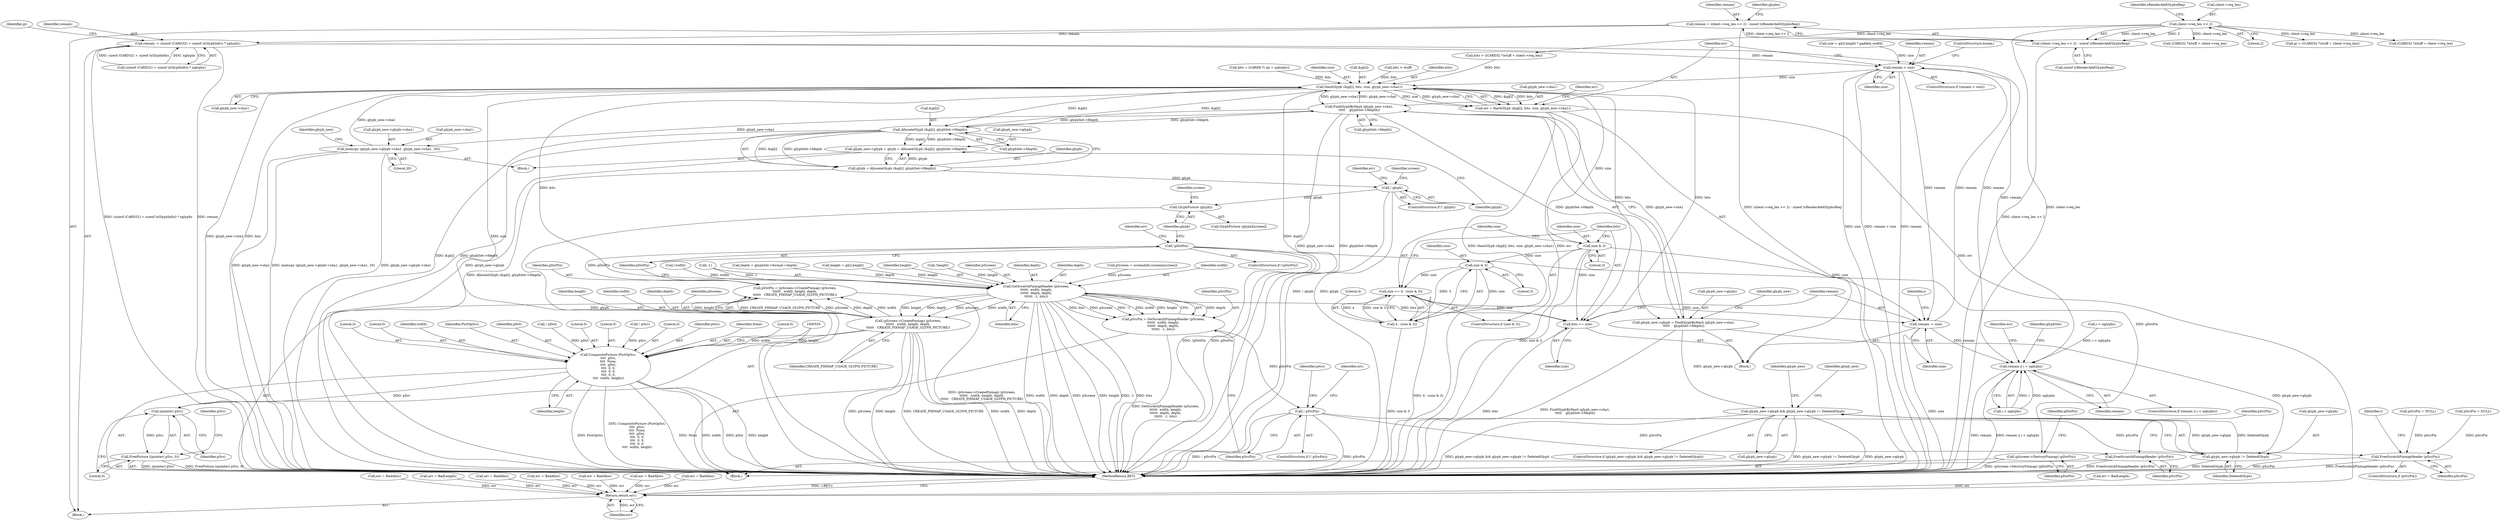 digraph "0_xserver_5725849a1b427cd4a72b84e57f211edb35838718@API" {
"1000221" [label="(Call,remain = (client->req_len << 2) - sizeof (xRenderAddGlyphsReq))"];
"1000223" [label="(Call,(client->req_len << 2) - sizeof (xRenderAddGlyphsReq))"];
"1000224" [label="(Call,client->req_len << 2)"];
"1000255" [label="(Call,remain -= (sizeof (CARD32) + sizeof (xGlyphInfo)) * nglyphs)"];
"1000318" [label="(Call,remain < size)"];
"1000324" [label="(Call,HashGlyph (&gi[i], bits, size, glyph_new->sha1))"];
"1000322" [label="(Call,err = HashGlyph (&gi[i], bits, size, glyph_new->sha1))"];
"1000696" [label="(Return,return err;)"];
"1000341" [label="(Call,FindGlyphByHash (glyph_new->sha1,\n\t\t\t\t\t    glyphSet->fdepth))"];
"1000337" [label="(Call,glyph_new->glyph = FindGlyphByHash (glyph_new->sha1,\n\t\t\t\t\t    glyphSet->fdepth))"];
"1000349" [label="(Call,glyph_new->glyph && glyph_new->glyph != DeletedGlyph)"];
"1000353" [label="(Call,glyph_new->glyph != DeletedGlyph)"];
"1000378" [label="(Call,AllocateGlyph (&gi[i], glyphSet->fdepth))"];
"1000372" [label="(Call,glyph_new->glyph = glyph = AllocateGlyph (&gi[i], glyphSet->fdepth))"];
"1000376" [label="(Call,glyph = AllocateGlyph (&gi[i], glyphSet->fdepth))"];
"1000387" [label="(Call,! glyph)"];
"1000507" [label="(Call,GlyphPicture (glyph))"];
"1000566" [label="(Call,memcpy (glyph_new->glyph->sha1, glyph_new->sha1, 20))"];
"1000448" [label="(Call,GetScratchPixmapHeader (pScreen,\n\t\t\t\t\t\t  width, height,\n\t\t\t\t\t\t  depth, depth,\n\t\t\t\t\t\t  -1, bits))"];
"1000446" [label="(Call,pSrcPix = GetScratchPixmapHeader (pScreen,\n\t\t\t\t\t\t  width, height,\n\t\t\t\t\t\t  depth, depth,\n\t\t\t\t\t\t  -1, bits))"];
"1000458" [label="(Call,! pSrcPix)"];
"1000561" [label="(Call,FreeScratchPixmapHeader (pSrcPix))"];
"1000660" [label="(Call,FreeScratchPixmapHeader (pSrcPix))"];
"1000491" [label="(Call,(pScreen->CreatePixmap) (pScreen,\n\t\t\t\t\t\t   width, height, depth,\n\t\t\t\t\t\t   CREATE_PIXMAP_USAGE_GLYPH_PICTURE))"];
"1000489" [label="(Call,pDstPix = (pScreen->CreatePixmap) (pScreen,\n\t\t\t\t\t\t   width, height, depth,\n\t\t\t\t\t\t   CREATE_PIXMAP_USAGE_GLYPH_PICTURE))"];
"1000498" [label="(Call,!pDstPix)"];
"1000527" [label="(Call,(pScreen->DestroyPixmap) (pDstPix))"];
"1000540" [label="(Call,CompositePicture (PictOpSrc,\n\t\t\t\t  pSrc,\n\t\t\t\t  None,\n\t\t\t\t  pDst,\n\t\t\t\t  0, 0,\n\t\t\t\t  0, 0,\n\t\t\t\t  0, 0,\n\t\t\t\t  width, height))"];
"1000554" [label="(Call,(pointer) pSrc)"];
"1000553" [label="(Call,FreePicture ((pointer) pSrc, 0))"];
"1000594" [label="(Call,bits += size)"];
"1000584" [label="(Call,size & 3)"];
"1000591" [label="(Call,size & 3)"];
"1000587" [label="(Call,size += 4 - (size & 3))"];
"1000597" [label="(Call,remain -= size)"];
"1000601" [label="(Call,remain || i < nglyphs)"];
"1000589" [label="(Call,4 - (size & 3))"];
"1000509" [label="(Identifier,screen)"];
"1000607" [label="(Call,err = BadLength)"];
"1000415" [label="(Call,height = gi[i].height)"];
"1000228" [label="(Literal,2)"];
"1000664" [label="(Identifier,i)"];
"1000492" [label="(Identifier,pScreen)"];
"1000378" [label="(Call,AllocateGlyph (&gi[i], glyphSet->fdepth))"];
"1000594" [label="(Call,bits += size)"];
"1000541" [label="(Identifier,PictOpSrc)"];
"1000376" [label="(Call,glyph = AllocateGlyph (&gi[i], glyphSet->fdepth))"];
"1000603" [label="(Call,i < nglyphs)"];
"1000348" [label="(ControlStructure,if (glyph_new->glyph && glyph_new->glyph != DeletedGlyph))"];
"1000224" [label="(Call,client->req_len << 2)"];
"1000696" [label="(Return,return err;)"];
"1000590" [label="(Literal,4)"];
"1000660" [label="(Call,FreeScratchPixmapHeader (pSrcPix))"];
"1000544" [label="(Identifier,pDst)"];
"1000658" [label="(ControlStructure,if (pSrcPix))"];
"1000350" [label="(Call,glyph_new->glyph)"];
"1000221" [label="(Call,remain = (client->req_len << 2) - sizeof (xRenderAddGlyphsReq))"];
"1000229" [label="(Call,sizeof (xRenderAddGlyphsReq))"];
"1000319" [label="(Identifier,remain)"];
"1000105" [label="(Block,)"];
"1000498" [label="(Call,!pDstPix)"];
"1000598" [label="(Identifier,remain)"];
"1000361" [label="(Identifier,glyph_new)"];
"1000330" [label="(Identifier,size)"];
"1000561" [label="(Call,FreeScratchPixmapHeader (pSrcPix))"];
"1000586" [label="(Literal,3)"];
"1000599" [label="(Identifier,size)"];
"1000285" [label="(Call,(CARD32 *)stuff + client->req_len)"];
"1000255" [label="(Call,remain -= (sizeof (CARD32) + sizeof (xGlyphInfo)) * nglyphs)"];
"1000223" [label="(Call,(client->req_len << 2) - sizeof (xRenderAddGlyphsReq))"];
"1000553" [label="(Call,FreePicture ((pointer) pSrc, 0))"];
"1000507" [label="(Call,GlyphPicture (glyph))"];
"1000405" [label="(Block,)"];
"1000491" [label="(Call,(pScreen->CreatePixmap) (pScreen,\n\t\t\t\t\t\t   width, height, depth,\n\t\t\t\t\t\t   CREATE_PIXMAP_USAGE_GLYPH_PICTURE))"];
"1000447" [label="(Identifier,pSrcPix)"];
"1000338" [label="(Call,glyph_new->glyph)"];
"1000661" [label="(Identifier,pSrcPix)"];
"1000325" [label="(Call,&gi[i])"];
"1000489" [label="(Call,pDstPix = (pScreen->CreatePixmap) (pScreen,\n\t\t\t\t\t\t   width, height, depth,\n\t\t\t\t\t\t   CREATE_PIXMAP_USAGE_GLYPH_PICTURE))"];
"1000322" [label="(Call,err = HashGlyph (&gi[i], bits, size, glyph_new->sha1))"];
"1000533" [label="(Call,! pDst)"];
"1000323" [label="(Identifier,err)"];
"1000462" [label="(Identifier,err)"];
"1000562" [label="(Identifier,pSrcPix)"];
"1000365" [label="(Block,)"];
"1000331" [label="(Call,glyph_new->sha1)"];
"1000501" [label="(Call,err = BadAlloc)"];
"1000593" [label="(Literal,3)"];
"1000386" [label="(ControlStructure,if (! glyph))"];
"1000698" [label="(MethodReturn,RET)"];
"1000545" [label="(Literal,0)"];
"1000608" [label="(Identifier,err)"];
"1000222" [label="(Identifier,remain)"];
"1000280" [label="(Call,bits < stuff)"];
"1000559" [label="(Identifier,pSrc)"];
"1000588" [label="(Identifier,size)"];
"1000293" [label="(Call,err = BadLength)"];
"1000502" [label="(Identifier,err)"];
"1000494" [label="(Identifier,height)"];
"1000602" [label="(Identifier,remain)"];
"1000131" [label="(Call,pSrcPix = NULL)"];
"1000379" [label="(Call,&gi[i])"];
"1000546" [label="(Literal,0)"];
"1000572" [label="(Call,glyph_new->sha1)"];
"1000388" [label="(Identifier,glyph)"];
"1000564" [label="(Identifier,pSrcPix)"];
"1000497" [label="(ControlStructure,if (!pDstPix))"];
"1000383" [label="(Call,glyphSet->fdepth)"];
"1000493" [label="(Identifier,width)"];
"1000482" [label="(Call,! pSrc)"];
"1000601" [label="(Call,remain || i < nglyphs)"];
"1000591" [label="(Call,size & 3)"];
"1000557" [label="(Literal,0)"];
"1000387" [label="(Call,! glyph)"];
"1000317" [label="(ControlStructure,if (remain < size))"];
"1000306" [label="(Block,)"];
"1000270" [label="(Call,gi > ((CARD32 *)stuff + client->req_len))"];
"1000552" [label="(Identifier,height)"];
"1000341" [label="(Call,FindGlyphByHash (glyph_new->sha1,\n\t\t\t\t\t    glyphSet->fdepth))"];
"1000353" [label="(Call,glyph_new->glyph != DeletedGlyph)"];
"1000459" [label="(Identifier,pSrcPix)"];
"1000466" [label="(Identifier,pSrc)"];
"1000496" [label="(Identifier,CREATE_PIXMAP_USAGE_GLYPH_PICTURE)"];
"1000540" [label="(Call,CompositePicture (PictOpSrc,\n\t\t\t\t  pSrc,\n\t\t\t\t  None,\n\t\t\t\t  pDst,\n\t\t\t\t  0, 0,\n\t\t\t\t  0, 0,\n\t\t\t\t  0, 0,\n\t\t\t\t  width, height))"];
"1000321" [label="(ControlStructure,break;)"];
"1000578" [label="(Identifier,glyph_new)"];
"1000390" [label="(Call,err = BadAlloc)"];
"1000585" [label="(Identifier,size)"];
"1000451" [label="(Identifier,height)"];
"1000506" [label="(Call,GlyphPicture (glyph)[screen])"];
"1000508" [label="(Identifier,glyph)"];
"1000283" [label="(Call,bits > ((CARD32 *)stuff + client->req_len))"];
"1000485" [label="(Call,err = BadAlloc)"];
"1000230" [label="(Identifier,xRenderAddGlyphsReq)"];
"1000567" [label="(Call,glyph_new->glyph->sha1)"];
"1000256" [label="(Identifier,remain)"];
"1000550" [label="(Literal,0)"];
"1000436" [label="(Call,!height)"];
"1000351" [label="(Identifier,glyph_new)"];
"1000357" [label="(Identifier,DeletedGlyph)"];
"1000614" [label="(Identifier,glyphSet)"];
"1000587" [label="(Call,size += 4 - (size & 3))"];
"1000335" [label="(Identifier,err)"];
"1000456" [label="(Identifier,bits)"];
"1000448" [label="(Call,GetScratchPixmapHeader (pScreen,\n\t\t\t\t\t\t  width, height,\n\t\t\t\t\t\t  depth, depth,\n\t\t\t\t\t\t  -1, bits))"];
"1000461" [label="(Call,err = BadAlloc)"];
"1000458" [label="(Call,! pSrcPix)"];
"1000449" [label="(Identifier,pScreen)"];
"1000490" [label="(Identifier,pDstPix)"];
"1000542" [label="(Identifier,pSrc)"];
"1000543" [label="(Identifier,None)"];
"1000556" [label="(Identifier,pSrc)"];
"1000592" [label="(Identifier,size)"];
"1000345" [label="(Call,glyphSet->fdepth)"];
"1000452" [label="(Identifier,depth)"];
"1000697" [label="(Identifier,err)"];
"1000575" [label="(Literal,20)"];
"1000495" [label="(Identifier,depth)"];
"1000232" [label="(Identifier,glyphs)"];
"1000548" [label="(Literal,0)"];
"1000324" [label="(Call,HashGlyph (&gi[i], bits, size, glyph_new->sha1))"];
"1000453" [label="(Identifier,depth)"];
"1000457" [label="(ControlStructure,if (! pSrcPix))"];
"1000527" [label="(Call,(pScreen->DestroyPixmap) (pDstPix))"];
"1000354" [label="(Call,glyph_new->glyph)"];
"1000267" [label="(Identifier,gi)"];
"1000499" [label="(Identifier,pDstPix)"];
"1000563" [label="(Call,pSrcPix = NULL)"];
"1000617" [label="(Call,err = BadAlloc)"];
"1000439" [label="(Call,pScreen = screenInfo.screens[screen])"];
"1000342" [label="(Call,glyph_new->sha1)"];
"1000536" [label="(Call,err = BadAlloc)"];
"1000597" [label="(Call,remain -= size)"];
"1000549" [label="(Literal,0)"];
"1000369" [label="(Identifier,glyph_new)"];
"1000320" [label="(Identifier,size)"];
"1000566" [label="(Call,memcpy (glyph_new->glyph->sha1, glyph_new->sha1, 20))"];
"1000583" [label="(ControlStructure,if (size & 3))"];
"1000547" [label="(Literal,0)"];
"1000305" [label="(Identifier,i)"];
"1000318" [label="(Call,remain < size)"];
"1000450" [label="(Identifier,width)"];
"1000551" [label="(Identifier,width)"];
"1000595" [label="(Identifier,bits)"];
"1000434" [label="(Call,!width)"];
"1000530" [label="(Identifier,pDstPix)"];
"1000257" [label="(Call,(sizeof (CARD32) + sizeof (xGlyphInfo)) * nglyphs)"];
"1000372" [label="(Call,glyph_new->glyph = glyph = AllocateGlyph (&gi[i], glyphSet->fdepth))"];
"1000272" [label="(Call,(CARD32 *)stuff + client->req_len)"];
"1000329" [label="(Identifier,bits)"];
"1000528" [label="(Identifier,pDstPix)"];
"1000596" [label="(Identifier,size)"];
"1000454" [label="(Call,-1)"];
"1000225" [label="(Call,client->req_len)"];
"1000554" [label="(Call,(pointer) pSrc)"];
"1000600" [label="(ControlStructure,if (remain || i < nglyphs))"];
"1000391" [label="(Identifier,err)"];
"1000423" [label="(Call,depth = glyphSet->format->depth)"];
"1000301" [label="(Call,i < nglyphs)"];
"1000589" [label="(Call,4 - (size & 3))"];
"1000446" [label="(Call,pSrcPix = GetScratchPixmapHeader (pScreen,\n\t\t\t\t\t\t  width, height,\n\t\t\t\t\t\t  depth, depth,\n\t\t\t\t\t\t  -1, bits))"];
"1000349" [label="(Call,glyph_new->glyph && glyph_new->glyph != DeletedGlyph)"];
"1000377" [label="(Identifier,glyph)"];
"1000337" [label="(Call,glyph_new->glyph = FindGlyphByHash (glyph_new->sha1,\n\t\t\t\t\t    glyphSet->fdepth))"];
"1000373" [label="(Call,glyph_new->glyph)"];
"1000248" [label="(Call,bits = (CARD8 *) (gi + nglyphs))"];
"1000308" [label="(Call,size = gi[i].height * padded_width)"];
"1000584" [label="(Call,size & 3)"];
"1000396" [label="(Identifier,screen)"];
"1000221" -> "1000105"  [label="AST: "];
"1000221" -> "1000223"  [label="CFG: "];
"1000222" -> "1000221"  [label="AST: "];
"1000223" -> "1000221"  [label="AST: "];
"1000232" -> "1000221"  [label="CFG: "];
"1000221" -> "1000698"  [label="DDG: (client->req_len << 2) - sizeof (xRenderAddGlyphsReq)"];
"1000223" -> "1000221"  [label="DDG: client->req_len << 2"];
"1000221" -> "1000255"  [label="DDG: remain"];
"1000223" -> "1000229"  [label="CFG: "];
"1000224" -> "1000223"  [label="AST: "];
"1000229" -> "1000223"  [label="AST: "];
"1000223" -> "1000698"  [label="DDG: client->req_len << 2"];
"1000224" -> "1000223"  [label="DDG: client->req_len"];
"1000224" -> "1000223"  [label="DDG: 2"];
"1000224" -> "1000228"  [label="CFG: "];
"1000225" -> "1000224"  [label="AST: "];
"1000228" -> "1000224"  [label="AST: "];
"1000230" -> "1000224"  [label="CFG: "];
"1000224" -> "1000698"  [label="DDG: client->req_len"];
"1000224" -> "1000270"  [label="DDG: client->req_len"];
"1000224" -> "1000272"  [label="DDG: client->req_len"];
"1000224" -> "1000283"  [label="DDG: client->req_len"];
"1000224" -> "1000285"  [label="DDG: client->req_len"];
"1000255" -> "1000105"  [label="AST: "];
"1000255" -> "1000257"  [label="CFG: "];
"1000256" -> "1000255"  [label="AST: "];
"1000257" -> "1000255"  [label="AST: "];
"1000267" -> "1000255"  [label="CFG: "];
"1000255" -> "1000698"  [label="DDG: (sizeof (CARD32) + sizeof (xGlyphInfo)) * nglyphs"];
"1000255" -> "1000698"  [label="DDG: remain"];
"1000257" -> "1000255"  [label="DDG: sizeof (CARD32) + sizeof (xGlyphInfo)"];
"1000257" -> "1000255"  [label="DDG: nglyphs"];
"1000255" -> "1000318"  [label="DDG: remain"];
"1000255" -> "1000601"  [label="DDG: remain"];
"1000318" -> "1000317"  [label="AST: "];
"1000318" -> "1000320"  [label="CFG: "];
"1000319" -> "1000318"  [label="AST: "];
"1000320" -> "1000318"  [label="AST: "];
"1000321" -> "1000318"  [label="CFG: "];
"1000323" -> "1000318"  [label="CFG: "];
"1000318" -> "1000698"  [label="DDG: remain < size"];
"1000318" -> "1000698"  [label="DDG: remain"];
"1000318" -> "1000698"  [label="DDG: size"];
"1000597" -> "1000318"  [label="DDG: remain"];
"1000308" -> "1000318"  [label="DDG: size"];
"1000318" -> "1000324"  [label="DDG: size"];
"1000318" -> "1000597"  [label="DDG: remain"];
"1000318" -> "1000601"  [label="DDG: remain"];
"1000324" -> "1000322"  [label="AST: "];
"1000324" -> "1000331"  [label="CFG: "];
"1000325" -> "1000324"  [label="AST: "];
"1000329" -> "1000324"  [label="AST: "];
"1000330" -> "1000324"  [label="AST: "];
"1000331" -> "1000324"  [label="AST: "];
"1000322" -> "1000324"  [label="CFG: "];
"1000324" -> "1000698"  [label="DDG: glyph_new->sha1"];
"1000324" -> "1000698"  [label="DDG: bits"];
"1000324" -> "1000698"  [label="DDG: size"];
"1000324" -> "1000698"  [label="DDG: &gi[i]"];
"1000324" -> "1000322"  [label="DDG: &gi[i]"];
"1000324" -> "1000322"  [label="DDG: bits"];
"1000324" -> "1000322"  [label="DDG: size"];
"1000324" -> "1000322"  [label="DDG: glyph_new->sha1"];
"1000378" -> "1000324"  [label="DDG: &gi[i]"];
"1000280" -> "1000324"  [label="DDG: bits"];
"1000248" -> "1000324"  [label="DDG: bits"];
"1000283" -> "1000324"  [label="DDG: bits"];
"1000594" -> "1000324"  [label="DDG: bits"];
"1000341" -> "1000324"  [label="DDG: glyph_new->sha1"];
"1000566" -> "1000324"  [label="DDG: glyph_new->sha1"];
"1000324" -> "1000341"  [label="DDG: glyph_new->sha1"];
"1000324" -> "1000378"  [label="DDG: &gi[i]"];
"1000324" -> "1000448"  [label="DDG: bits"];
"1000324" -> "1000584"  [label="DDG: size"];
"1000324" -> "1000594"  [label="DDG: bits"];
"1000322" -> "1000306"  [label="AST: "];
"1000323" -> "1000322"  [label="AST: "];
"1000335" -> "1000322"  [label="CFG: "];
"1000322" -> "1000698"  [label="DDG: HashGlyph (&gi[i], bits, size, glyph_new->sha1)"];
"1000322" -> "1000698"  [label="DDG: err"];
"1000322" -> "1000696"  [label="DDG: err"];
"1000696" -> "1000105"  [label="AST: "];
"1000696" -> "1000697"  [label="CFG: "];
"1000697" -> "1000696"  [label="AST: "];
"1000698" -> "1000696"  [label="CFG: "];
"1000696" -> "1000698"  [label="DDG: <RET>"];
"1000697" -> "1000696"  [label="DDG: err"];
"1000485" -> "1000696"  [label="DDG: err"];
"1000293" -> "1000696"  [label="DDG: err"];
"1000617" -> "1000696"  [label="DDG: err"];
"1000607" -> "1000696"  [label="DDG: err"];
"1000501" -> "1000696"  [label="DDG: err"];
"1000461" -> "1000696"  [label="DDG: err"];
"1000536" -> "1000696"  [label="DDG: err"];
"1000390" -> "1000696"  [label="DDG: err"];
"1000341" -> "1000337"  [label="AST: "];
"1000341" -> "1000345"  [label="CFG: "];
"1000342" -> "1000341"  [label="AST: "];
"1000345" -> "1000341"  [label="AST: "];
"1000337" -> "1000341"  [label="CFG: "];
"1000341" -> "1000698"  [label="DDG: glyph_new->sha1"];
"1000341" -> "1000698"  [label="DDG: glyphSet->fdepth"];
"1000341" -> "1000337"  [label="DDG: glyph_new->sha1"];
"1000341" -> "1000337"  [label="DDG: glyphSet->fdepth"];
"1000378" -> "1000341"  [label="DDG: glyphSet->fdepth"];
"1000341" -> "1000378"  [label="DDG: glyphSet->fdepth"];
"1000341" -> "1000566"  [label="DDG: glyph_new->sha1"];
"1000337" -> "1000306"  [label="AST: "];
"1000338" -> "1000337"  [label="AST: "];
"1000351" -> "1000337"  [label="CFG: "];
"1000337" -> "1000698"  [label="DDG: FindGlyphByHash (glyph_new->sha1,\n\t\t\t\t\t    glyphSet->fdepth)"];
"1000337" -> "1000349"  [label="DDG: glyph_new->glyph"];
"1000337" -> "1000353"  [label="DDG: glyph_new->glyph"];
"1000349" -> "1000348"  [label="AST: "];
"1000349" -> "1000350"  [label="CFG: "];
"1000349" -> "1000353"  [label="CFG: "];
"1000350" -> "1000349"  [label="AST: "];
"1000353" -> "1000349"  [label="AST: "];
"1000361" -> "1000349"  [label="CFG: "];
"1000369" -> "1000349"  [label="CFG: "];
"1000349" -> "1000698"  [label="DDG: glyph_new->glyph && glyph_new->glyph != DeletedGlyph"];
"1000349" -> "1000698"  [label="DDG: glyph_new->glyph != DeletedGlyph"];
"1000349" -> "1000698"  [label="DDG: glyph_new->glyph"];
"1000353" -> "1000349"  [label="DDG: glyph_new->glyph"];
"1000353" -> "1000349"  [label="DDG: DeletedGlyph"];
"1000353" -> "1000357"  [label="CFG: "];
"1000354" -> "1000353"  [label="AST: "];
"1000357" -> "1000353"  [label="AST: "];
"1000353" -> "1000698"  [label="DDG: DeletedGlyph"];
"1000378" -> "1000376"  [label="AST: "];
"1000378" -> "1000383"  [label="CFG: "];
"1000379" -> "1000378"  [label="AST: "];
"1000383" -> "1000378"  [label="AST: "];
"1000376" -> "1000378"  [label="CFG: "];
"1000378" -> "1000698"  [label="DDG: glyphSet->fdepth"];
"1000378" -> "1000698"  [label="DDG: &gi[i]"];
"1000378" -> "1000372"  [label="DDG: &gi[i]"];
"1000378" -> "1000372"  [label="DDG: glyphSet->fdepth"];
"1000378" -> "1000376"  [label="DDG: &gi[i]"];
"1000378" -> "1000376"  [label="DDG: glyphSet->fdepth"];
"1000372" -> "1000365"  [label="AST: "];
"1000372" -> "1000376"  [label="CFG: "];
"1000373" -> "1000372"  [label="AST: "];
"1000376" -> "1000372"  [label="AST: "];
"1000388" -> "1000372"  [label="CFG: "];
"1000372" -> "1000698"  [label="DDG: glyph_new->glyph"];
"1000376" -> "1000372"  [label="DDG: glyph"];
"1000377" -> "1000376"  [label="AST: "];
"1000376" -> "1000698"  [label="DDG: AllocateGlyph (&gi[i], glyphSet->fdepth)"];
"1000376" -> "1000387"  [label="DDG: glyph"];
"1000387" -> "1000386"  [label="AST: "];
"1000387" -> "1000388"  [label="CFG: "];
"1000388" -> "1000387"  [label="AST: "];
"1000391" -> "1000387"  [label="CFG: "];
"1000396" -> "1000387"  [label="CFG: "];
"1000387" -> "1000698"  [label="DDG: glyph"];
"1000387" -> "1000698"  [label="DDG: ! glyph"];
"1000387" -> "1000507"  [label="DDG: glyph"];
"1000507" -> "1000506"  [label="AST: "];
"1000507" -> "1000508"  [label="CFG: "];
"1000508" -> "1000507"  [label="AST: "];
"1000509" -> "1000507"  [label="CFG: "];
"1000507" -> "1000698"  [label="DDG: glyph"];
"1000566" -> "1000365"  [label="AST: "];
"1000566" -> "1000575"  [label="CFG: "];
"1000567" -> "1000566"  [label="AST: "];
"1000572" -> "1000566"  [label="AST: "];
"1000575" -> "1000566"  [label="AST: "];
"1000578" -> "1000566"  [label="CFG: "];
"1000566" -> "1000698"  [label="DDG: memcpy (glyph_new->glyph->sha1, glyph_new->sha1, 20)"];
"1000566" -> "1000698"  [label="DDG: glyph_new->glyph->sha1"];
"1000566" -> "1000698"  [label="DDG: glyph_new->sha1"];
"1000448" -> "1000446"  [label="AST: "];
"1000448" -> "1000456"  [label="CFG: "];
"1000449" -> "1000448"  [label="AST: "];
"1000450" -> "1000448"  [label="AST: "];
"1000451" -> "1000448"  [label="AST: "];
"1000452" -> "1000448"  [label="AST: "];
"1000453" -> "1000448"  [label="AST: "];
"1000454" -> "1000448"  [label="AST: "];
"1000456" -> "1000448"  [label="AST: "];
"1000446" -> "1000448"  [label="CFG: "];
"1000448" -> "1000698"  [label="DDG: width"];
"1000448" -> "1000698"  [label="DDG: depth"];
"1000448" -> "1000698"  [label="DDG: pScreen"];
"1000448" -> "1000698"  [label="DDG: height"];
"1000448" -> "1000698"  [label="DDG: -1"];
"1000448" -> "1000698"  [label="DDG: bits"];
"1000448" -> "1000446"  [label="DDG: depth"];
"1000448" -> "1000446"  [label="DDG: bits"];
"1000448" -> "1000446"  [label="DDG: pScreen"];
"1000448" -> "1000446"  [label="DDG: -1"];
"1000448" -> "1000446"  [label="DDG: width"];
"1000448" -> "1000446"  [label="DDG: height"];
"1000439" -> "1000448"  [label="DDG: pScreen"];
"1000434" -> "1000448"  [label="DDG: width"];
"1000436" -> "1000448"  [label="DDG: height"];
"1000415" -> "1000448"  [label="DDG: height"];
"1000423" -> "1000448"  [label="DDG: depth"];
"1000454" -> "1000448"  [label="DDG: 1"];
"1000448" -> "1000491"  [label="DDG: pScreen"];
"1000448" -> "1000491"  [label="DDG: width"];
"1000448" -> "1000491"  [label="DDG: height"];
"1000448" -> "1000491"  [label="DDG: depth"];
"1000448" -> "1000594"  [label="DDG: bits"];
"1000446" -> "1000405"  [label="AST: "];
"1000447" -> "1000446"  [label="AST: "];
"1000459" -> "1000446"  [label="CFG: "];
"1000446" -> "1000698"  [label="DDG: GetScratchPixmapHeader (pScreen,\n\t\t\t\t\t\t  width, height,\n\t\t\t\t\t\t  depth, depth,\n\t\t\t\t\t\t  -1, bits)"];
"1000446" -> "1000458"  [label="DDG: pSrcPix"];
"1000458" -> "1000457"  [label="AST: "];
"1000458" -> "1000459"  [label="CFG: "];
"1000459" -> "1000458"  [label="AST: "];
"1000462" -> "1000458"  [label="CFG: "];
"1000466" -> "1000458"  [label="CFG: "];
"1000458" -> "1000698"  [label="DDG: pSrcPix"];
"1000458" -> "1000698"  [label="DDG: ! pSrcPix"];
"1000458" -> "1000561"  [label="DDG: pSrcPix"];
"1000458" -> "1000660"  [label="DDG: pSrcPix"];
"1000561" -> "1000405"  [label="AST: "];
"1000561" -> "1000562"  [label="CFG: "];
"1000562" -> "1000561"  [label="AST: "];
"1000564" -> "1000561"  [label="CFG: "];
"1000561" -> "1000698"  [label="DDG: FreeScratchPixmapHeader (pSrcPix)"];
"1000660" -> "1000658"  [label="AST: "];
"1000660" -> "1000661"  [label="CFG: "];
"1000661" -> "1000660"  [label="AST: "];
"1000664" -> "1000660"  [label="CFG: "];
"1000660" -> "1000698"  [label="DDG: FreeScratchPixmapHeader (pSrcPix)"];
"1000660" -> "1000698"  [label="DDG: pSrcPix"];
"1000131" -> "1000660"  [label="DDG: pSrcPix"];
"1000563" -> "1000660"  [label="DDG: pSrcPix"];
"1000491" -> "1000489"  [label="AST: "];
"1000491" -> "1000496"  [label="CFG: "];
"1000492" -> "1000491"  [label="AST: "];
"1000493" -> "1000491"  [label="AST: "];
"1000494" -> "1000491"  [label="AST: "];
"1000495" -> "1000491"  [label="AST: "];
"1000496" -> "1000491"  [label="AST: "];
"1000489" -> "1000491"  [label="CFG: "];
"1000491" -> "1000698"  [label="DDG: height"];
"1000491" -> "1000698"  [label="DDG: CREATE_PIXMAP_USAGE_GLYPH_PICTURE"];
"1000491" -> "1000698"  [label="DDG: width"];
"1000491" -> "1000698"  [label="DDG: depth"];
"1000491" -> "1000698"  [label="DDG: pScreen"];
"1000491" -> "1000489"  [label="DDG: CREATE_PIXMAP_USAGE_GLYPH_PICTURE"];
"1000491" -> "1000489"  [label="DDG: pScreen"];
"1000491" -> "1000489"  [label="DDG: depth"];
"1000491" -> "1000489"  [label="DDG: width"];
"1000491" -> "1000489"  [label="DDG: height"];
"1000491" -> "1000540"  [label="DDG: width"];
"1000491" -> "1000540"  [label="DDG: height"];
"1000489" -> "1000405"  [label="AST: "];
"1000490" -> "1000489"  [label="AST: "];
"1000499" -> "1000489"  [label="CFG: "];
"1000489" -> "1000698"  [label="DDG: (pScreen->CreatePixmap) (pScreen,\n\t\t\t\t\t\t   width, height, depth,\n\t\t\t\t\t\t   CREATE_PIXMAP_USAGE_GLYPH_PICTURE)"];
"1000489" -> "1000498"  [label="DDG: pDstPix"];
"1000498" -> "1000497"  [label="AST: "];
"1000498" -> "1000499"  [label="CFG: "];
"1000499" -> "1000498"  [label="AST: "];
"1000502" -> "1000498"  [label="CFG: "];
"1000508" -> "1000498"  [label="CFG: "];
"1000498" -> "1000698"  [label="DDG: !pDstPix"];
"1000498" -> "1000698"  [label="DDG: pDstPix"];
"1000498" -> "1000527"  [label="DDG: pDstPix"];
"1000527" -> "1000405"  [label="AST: "];
"1000527" -> "1000528"  [label="CFG: "];
"1000528" -> "1000527"  [label="AST: "];
"1000530" -> "1000527"  [label="CFG: "];
"1000527" -> "1000698"  [label="DDG: (pScreen->DestroyPixmap) (pDstPix)"];
"1000540" -> "1000405"  [label="AST: "];
"1000540" -> "1000552"  [label="CFG: "];
"1000541" -> "1000540"  [label="AST: "];
"1000542" -> "1000540"  [label="AST: "];
"1000543" -> "1000540"  [label="AST: "];
"1000544" -> "1000540"  [label="AST: "];
"1000545" -> "1000540"  [label="AST: "];
"1000546" -> "1000540"  [label="AST: "];
"1000547" -> "1000540"  [label="AST: "];
"1000548" -> "1000540"  [label="AST: "];
"1000549" -> "1000540"  [label="AST: "];
"1000550" -> "1000540"  [label="AST: "];
"1000551" -> "1000540"  [label="AST: "];
"1000552" -> "1000540"  [label="AST: "];
"1000555" -> "1000540"  [label="CFG: "];
"1000540" -> "1000698"  [label="DDG: CompositePicture (PictOpSrc,\n\t\t\t\t  pSrc,\n\t\t\t\t  None,\n\t\t\t\t  pDst,\n\t\t\t\t  0, 0,\n\t\t\t\t  0, 0,\n\t\t\t\t  0, 0,\n\t\t\t\t  width, height)"];
"1000540" -> "1000698"  [label="DDG: None"];
"1000540" -> "1000698"  [label="DDG: width"];
"1000540" -> "1000698"  [label="DDG: pDst"];
"1000540" -> "1000698"  [label="DDG: height"];
"1000540" -> "1000698"  [label="DDG: PictOpSrc"];
"1000482" -> "1000540"  [label="DDG: pSrc"];
"1000533" -> "1000540"  [label="DDG: pDst"];
"1000540" -> "1000554"  [label="DDG: pSrc"];
"1000554" -> "1000553"  [label="AST: "];
"1000554" -> "1000556"  [label="CFG: "];
"1000555" -> "1000554"  [label="AST: "];
"1000556" -> "1000554"  [label="AST: "];
"1000557" -> "1000554"  [label="CFG: "];
"1000554" -> "1000553"  [label="DDG: pSrc"];
"1000553" -> "1000405"  [label="AST: "];
"1000553" -> "1000557"  [label="CFG: "];
"1000557" -> "1000553"  [label="AST: "];
"1000559" -> "1000553"  [label="CFG: "];
"1000553" -> "1000698"  [label="DDG: FreePicture ((pointer) pSrc, 0)"];
"1000553" -> "1000698"  [label="DDG: (pointer) pSrc"];
"1000594" -> "1000306"  [label="AST: "];
"1000594" -> "1000596"  [label="CFG: "];
"1000595" -> "1000594"  [label="AST: "];
"1000596" -> "1000594"  [label="AST: "];
"1000598" -> "1000594"  [label="CFG: "];
"1000594" -> "1000698"  [label="DDG: bits"];
"1000587" -> "1000594"  [label="DDG: size"];
"1000584" -> "1000594"  [label="DDG: size"];
"1000584" -> "1000583"  [label="AST: "];
"1000584" -> "1000586"  [label="CFG: "];
"1000585" -> "1000584"  [label="AST: "];
"1000586" -> "1000584"  [label="AST: "];
"1000588" -> "1000584"  [label="CFG: "];
"1000595" -> "1000584"  [label="CFG: "];
"1000584" -> "1000698"  [label="DDG: size & 3"];
"1000584" -> "1000591"  [label="DDG: size"];
"1000584" -> "1000597"  [label="DDG: size"];
"1000591" -> "1000589"  [label="AST: "];
"1000591" -> "1000593"  [label="CFG: "];
"1000592" -> "1000591"  [label="AST: "];
"1000593" -> "1000591"  [label="AST: "];
"1000589" -> "1000591"  [label="CFG: "];
"1000591" -> "1000587"  [label="DDG: size"];
"1000591" -> "1000589"  [label="DDG: size"];
"1000591" -> "1000589"  [label="DDG: 3"];
"1000587" -> "1000583"  [label="AST: "];
"1000587" -> "1000589"  [label="CFG: "];
"1000588" -> "1000587"  [label="AST: "];
"1000589" -> "1000587"  [label="AST: "];
"1000595" -> "1000587"  [label="CFG: "];
"1000587" -> "1000698"  [label="DDG: 4 - (size & 3)"];
"1000589" -> "1000587"  [label="DDG: 4"];
"1000589" -> "1000587"  [label="DDG: size & 3"];
"1000587" -> "1000597"  [label="DDG: size"];
"1000597" -> "1000306"  [label="AST: "];
"1000597" -> "1000599"  [label="CFG: "];
"1000598" -> "1000597"  [label="AST: "];
"1000599" -> "1000597"  [label="AST: "];
"1000305" -> "1000597"  [label="CFG: "];
"1000597" -> "1000698"  [label="DDG: size"];
"1000597" -> "1000601"  [label="DDG: remain"];
"1000601" -> "1000600"  [label="AST: "];
"1000601" -> "1000602"  [label="CFG: "];
"1000601" -> "1000603"  [label="CFG: "];
"1000602" -> "1000601"  [label="AST: "];
"1000603" -> "1000601"  [label="AST: "];
"1000608" -> "1000601"  [label="CFG: "];
"1000614" -> "1000601"  [label="CFG: "];
"1000601" -> "1000698"  [label="DDG: remain"];
"1000601" -> "1000698"  [label="DDG: remain || i < nglyphs"];
"1000301" -> "1000601"  [label="DDG: i < nglyphs"];
"1000603" -> "1000601"  [label="DDG: i"];
"1000603" -> "1000601"  [label="DDG: nglyphs"];
"1000590" -> "1000589"  [label="AST: "];
"1000589" -> "1000698"  [label="DDG: size & 3"];
}
